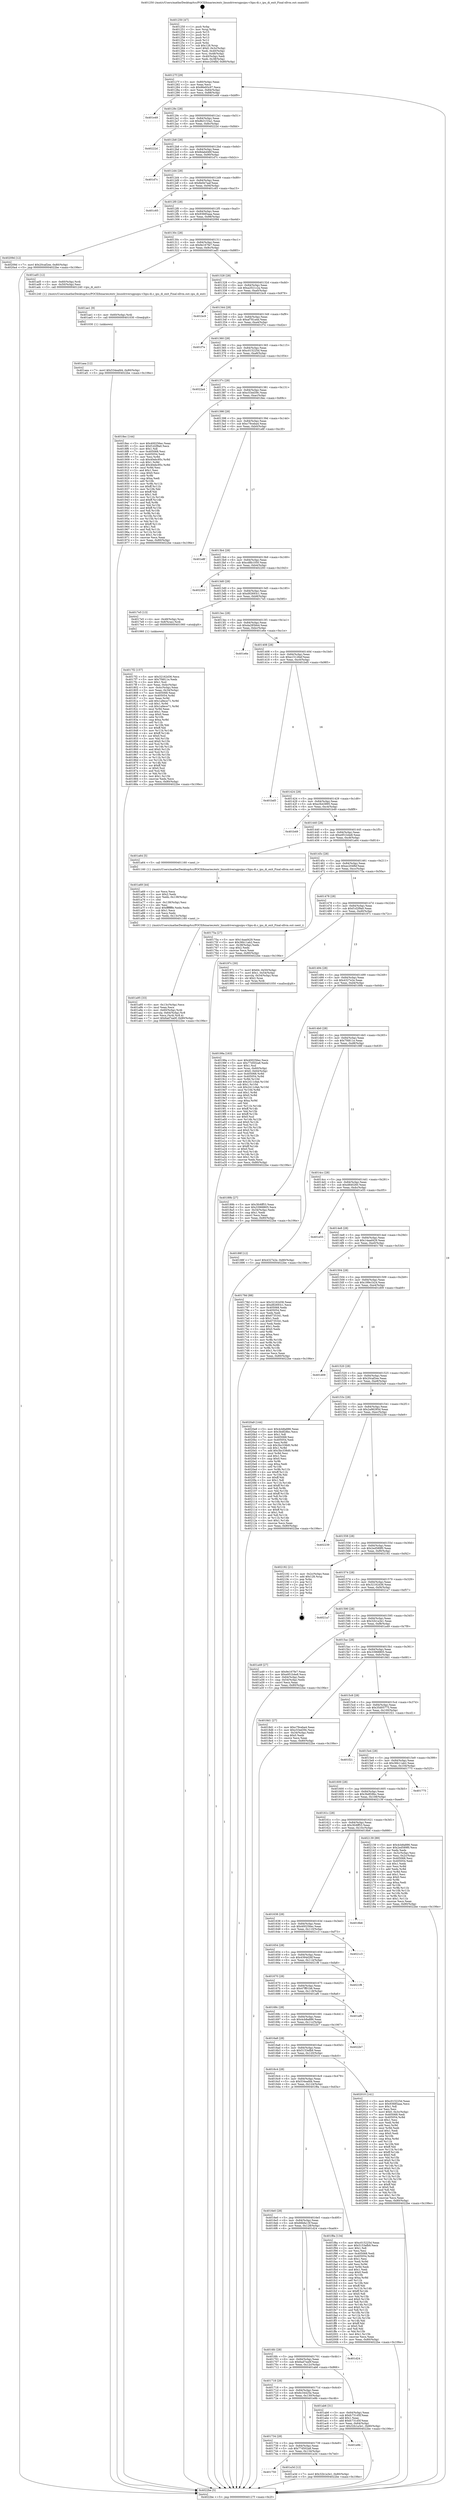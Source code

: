 digraph "0x401250" {
  label = "0x401250 (/mnt/c/Users/mathe/Desktop/tcc/POCII/binaries/extr_linuxdriversgpuipu-v3ipu-di.c_ipu_di_exit_Final-ollvm.out::main(0))"
  labelloc = "t"
  node[shape=record]

  Entry [label="",width=0.3,height=0.3,shape=circle,fillcolor=black,style=filled]
  "0x40127f" [label="{
     0x40127f [29]\l
     | [instrs]\l
     &nbsp;&nbsp;0x40127f \<+3\>: mov -0x80(%rbp),%eax\l
     &nbsp;&nbsp;0x401282 \<+2\>: mov %eax,%ecx\l
     &nbsp;&nbsp;0x401284 \<+6\>: sub $0x86e93c97,%ecx\l
     &nbsp;&nbsp;0x40128a \<+6\>: mov %eax,-0x84(%rbp)\l
     &nbsp;&nbsp;0x401290 \<+6\>: mov %ecx,-0x88(%rbp)\l
     &nbsp;&nbsp;0x401296 \<+6\>: je 0000000000401e49 \<main+0xbf9\>\l
  }"]
  "0x401e49" [label="{
     0x401e49\l
  }", style=dashed]
  "0x40129c" [label="{
     0x40129c [28]\l
     | [instrs]\l
     &nbsp;&nbsp;0x40129c \<+5\>: jmp 00000000004012a1 \<main+0x51\>\l
     &nbsp;&nbsp;0x4012a1 \<+6\>: mov -0x84(%rbp),%eax\l
     &nbsp;&nbsp;0x4012a7 \<+5\>: sub $0x8b3153a1,%eax\l
     &nbsp;&nbsp;0x4012ac \<+6\>: mov %eax,-0x8c(%rbp)\l
     &nbsp;&nbsp;0x4012b2 \<+6\>: je 000000000040222d \<main+0xfdd\>\l
  }"]
  Exit [label="",width=0.3,height=0.3,shape=circle,fillcolor=black,style=filled,peripheries=2]
  "0x40222d" [label="{
     0x40222d\l
  }", style=dashed]
  "0x4012b8" [label="{
     0x4012b8 [28]\l
     | [instrs]\l
     &nbsp;&nbsp;0x4012b8 \<+5\>: jmp 00000000004012bd \<main+0x6d\>\l
     &nbsp;&nbsp;0x4012bd \<+6\>: mov -0x84(%rbp),%eax\l
     &nbsp;&nbsp;0x4012c3 \<+5\>: sub $0x8dabd46f,%eax\l
     &nbsp;&nbsp;0x4012c8 \<+6\>: mov %eax,-0x90(%rbp)\l
     &nbsp;&nbsp;0x4012ce \<+6\>: je 0000000000401d7c \<main+0xb2c\>\l
  }"]
  "0x401aea" [label="{
     0x401aea [12]\l
     | [instrs]\l
     &nbsp;&nbsp;0x401aea \<+7\>: movl $0x534eafd4,-0x80(%rbp)\l
     &nbsp;&nbsp;0x401af1 \<+5\>: jmp 00000000004022be \<main+0x106e\>\l
  }"]
  "0x401d7c" [label="{
     0x401d7c\l
  }", style=dashed]
  "0x4012d4" [label="{
     0x4012d4 [28]\l
     | [instrs]\l
     &nbsp;&nbsp;0x4012d4 \<+5\>: jmp 00000000004012d9 \<main+0x89\>\l
     &nbsp;&nbsp;0x4012d9 \<+6\>: mov -0x84(%rbp),%eax\l
     &nbsp;&nbsp;0x4012df \<+5\>: sub $0x8e0e7aaf,%eax\l
     &nbsp;&nbsp;0x4012e4 \<+6\>: mov %eax,-0x94(%rbp)\l
     &nbsp;&nbsp;0x4012ea \<+6\>: je 0000000000401c65 \<main+0xa15\>\l
  }"]
  "0x401ae1" [label="{
     0x401ae1 [9]\l
     | [instrs]\l
     &nbsp;&nbsp;0x401ae1 \<+4\>: mov -0x60(%rbp),%rdi\l
     &nbsp;&nbsp;0x401ae5 \<+5\>: call 0000000000401030 \<free@plt\>\l
     | [calls]\l
     &nbsp;&nbsp;0x401030 \{1\} (unknown)\l
  }"]
  "0x401c65" [label="{
     0x401c65\l
  }", style=dashed]
  "0x4012f0" [label="{
     0x4012f0 [28]\l
     | [instrs]\l
     &nbsp;&nbsp;0x4012f0 \<+5\>: jmp 00000000004012f5 \<main+0xa5\>\l
     &nbsp;&nbsp;0x4012f5 \<+6\>: mov -0x84(%rbp),%eax\l
     &nbsp;&nbsp;0x4012fb \<+5\>: sub $0x93685aaa,%eax\l
     &nbsp;&nbsp;0x401300 \<+6\>: mov %eax,-0x98(%rbp)\l
     &nbsp;&nbsp;0x401306 \<+6\>: je 000000000040209d \<main+0xe4d\>\l
  }"]
  "0x401a95" [label="{
     0x401a95 [33]\l
     | [instrs]\l
     &nbsp;&nbsp;0x401a95 \<+6\>: mov -0x13c(%rbp),%ecx\l
     &nbsp;&nbsp;0x401a9b \<+3\>: imul %eax,%ecx\l
     &nbsp;&nbsp;0x401a9e \<+4\>: mov -0x60(%rbp),%rdi\l
     &nbsp;&nbsp;0x401aa2 \<+4\>: movslq -0x64(%rbp),%r8\l
     &nbsp;&nbsp;0x401aa6 \<+4\>: mov %ecx,(%rdi,%r8,4)\l
     &nbsp;&nbsp;0x401aaa \<+7\>: movl $0x6ad7ea0f,-0x80(%rbp)\l
     &nbsp;&nbsp;0x401ab1 \<+5\>: jmp 00000000004022be \<main+0x106e\>\l
  }"]
  "0x40209d" [label="{
     0x40209d [12]\l
     | [instrs]\l
     &nbsp;&nbsp;0x40209d \<+7\>: movl $0x20caf2ee,-0x80(%rbp)\l
     &nbsp;&nbsp;0x4020a4 \<+5\>: jmp 00000000004022be \<main+0x106e\>\l
  }"]
  "0x40130c" [label="{
     0x40130c [28]\l
     | [instrs]\l
     &nbsp;&nbsp;0x40130c \<+5\>: jmp 0000000000401311 \<main+0xc1\>\l
     &nbsp;&nbsp;0x401311 \<+6\>: mov -0x84(%rbp),%eax\l
     &nbsp;&nbsp;0x401317 \<+5\>: sub $0x9e167fe7,%eax\l
     &nbsp;&nbsp;0x40131c \<+6\>: mov %eax,-0x9c(%rbp)\l
     &nbsp;&nbsp;0x401322 \<+6\>: je 0000000000401ad5 \<main+0x885\>\l
  }"]
  "0x401a69" [label="{
     0x401a69 [44]\l
     | [instrs]\l
     &nbsp;&nbsp;0x401a69 \<+2\>: xor %ecx,%ecx\l
     &nbsp;&nbsp;0x401a6b \<+5\>: mov $0x2,%edx\l
     &nbsp;&nbsp;0x401a70 \<+6\>: mov %edx,-0x138(%rbp)\l
     &nbsp;&nbsp;0x401a76 \<+1\>: cltd\l
     &nbsp;&nbsp;0x401a77 \<+6\>: mov -0x138(%rbp),%esi\l
     &nbsp;&nbsp;0x401a7d \<+2\>: idiv %esi\l
     &nbsp;&nbsp;0x401a7f \<+6\>: imul $0xfffffffe,%edx,%edx\l
     &nbsp;&nbsp;0x401a85 \<+3\>: sub $0x1,%ecx\l
     &nbsp;&nbsp;0x401a88 \<+2\>: sub %ecx,%edx\l
     &nbsp;&nbsp;0x401a8a \<+6\>: mov %edx,-0x13c(%rbp)\l
     &nbsp;&nbsp;0x401a90 \<+5\>: call 0000000000401160 \<next_i\>\l
     | [calls]\l
     &nbsp;&nbsp;0x401160 \{1\} (/mnt/c/Users/mathe/Desktop/tcc/POCII/binaries/extr_linuxdriversgpuipu-v3ipu-di.c_ipu_di_exit_Final-ollvm.out::next_i)\l
  }"]
  "0x401ad5" [label="{
     0x401ad5 [12]\l
     | [instrs]\l
     &nbsp;&nbsp;0x401ad5 \<+4\>: mov -0x60(%rbp),%rdi\l
     &nbsp;&nbsp;0x401ad9 \<+3\>: mov -0x50(%rbp),%esi\l
     &nbsp;&nbsp;0x401adc \<+5\>: call 0000000000401240 \<ipu_di_exit\>\l
     | [calls]\l
     &nbsp;&nbsp;0x401240 \{1\} (/mnt/c/Users/mathe/Desktop/tcc/POCII/binaries/extr_linuxdriversgpuipu-v3ipu-di.c_ipu_di_exit_Final-ollvm.out::ipu_di_exit)\l
  }"]
  "0x401328" [label="{
     0x401328 [28]\l
     | [instrs]\l
     &nbsp;&nbsp;0x401328 \<+5\>: jmp 000000000040132d \<main+0xdd\>\l
     &nbsp;&nbsp;0x40132d \<+6\>: mov -0x84(%rbp),%eax\l
     &nbsp;&nbsp;0x401333 \<+5\>: sub $0xa2021c2a,%eax\l
     &nbsp;&nbsp;0x401338 \<+6\>: mov %eax,-0xa0(%rbp)\l
     &nbsp;&nbsp;0x40133e \<+6\>: je 0000000000401bc9 \<main+0x979\>\l
  }"]
  "0x401750" [label="{
     0x401750\l
  }", style=dashed]
  "0x401bc9" [label="{
     0x401bc9\l
  }", style=dashed]
  "0x401344" [label="{
     0x401344 [28]\l
     | [instrs]\l
     &nbsp;&nbsp;0x401344 \<+5\>: jmp 0000000000401349 \<main+0xf9\>\l
     &nbsp;&nbsp;0x401349 \<+6\>: mov -0x84(%rbp),%eax\l
     &nbsp;&nbsp;0x40134f \<+5\>: sub $0xaf781a4d,%eax\l
     &nbsp;&nbsp;0x401354 \<+6\>: mov %eax,-0xa4(%rbp)\l
     &nbsp;&nbsp;0x40135a \<+6\>: je 0000000000401f7e \<main+0xd2e\>\l
  }"]
  "0x401a3d" [label="{
     0x401a3d [12]\l
     | [instrs]\l
     &nbsp;&nbsp;0x401a3d \<+7\>: movl $0x32b1a3e1,-0x80(%rbp)\l
     &nbsp;&nbsp;0x401a44 \<+5\>: jmp 00000000004022be \<main+0x106e\>\l
  }"]
  "0x401f7e" [label="{
     0x401f7e\l
  }", style=dashed]
  "0x401360" [label="{
     0x401360 [28]\l
     | [instrs]\l
     &nbsp;&nbsp;0x401360 \<+5\>: jmp 0000000000401365 \<main+0x115\>\l
     &nbsp;&nbsp;0x401365 \<+6\>: mov -0x84(%rbp),%eax\l
     &nbsp;&nbsp;0x40136b \<+5\>: sub $0xc015225d,%eax\l
     &nbsp;&nbsp;0x401370 \<+6\>: mov %eax,-0xa8(%rbp)\l
     &nbsp;&nbsp;0x401376 \<+6\>: je 00000000004022a4 \<main+0x1054\>\l
  }"]
  "0x401734" [label="{
     0x401734 [28]\l
     | [instrs]\l
     &nbsp;&nbsp;0x401734 \<+5\>: jmp 0000000000401739 \<main+0x4e9\>\l
     &nbsp;&nbsp;0x401739 \<+6\>: mov -0x84(%rbp),%eax\l
     &nbsp;&nbsp;0x40173f \<+5\>: sub $0x77d502a8,%eax\l
     &nbsp;&nbsp;0x401744 \<+6\>: mov %eax,-0x134(%rbp)\l
     &nbsp;&nbsp;0x40174a \<+6\>: je 0000000000401a3d \<main+0x7ed\>\l
  }"]
  "0x4022a4" [label="{
     0x4022a4\l
  }", style=dashed]
  "0x40137c" [label="{
     0x40137c [28]\l
     | [instrs]\l
     &nbsp;&nbsp;0x40137c \<+5\>: jmp 0000000000401381 \<main+0x131\>\l
     &nbsp;&nbsp;0x401381 \<+6\>: mov -0x84(%rbp),%eax\l
     &nbsp;&nbsp;0x401387 \<+5\>: sub $0xc53ed39c,%eax\l
     &nbsp;&nbsp;0x40138c \<+6\>: mov %eax,-0xac(%rbp)\l
     &nbsp;&nbsp;0x401392 \<+6\>: je 00000000004018ec \<main+0x69c\>\l
  }"]
  "0x401e9b" [label="{
     0x401e9b\l
  }", style=dashed]
  "0x4018ec" [label="{
     0x4018ec [144]\l
     | [instrs]\l
     &nbsp;&nbsp;0x4018ec \<+5\>: mov $0x400256ec,%eax\l
     &nbsp;&nbsp;0x4018f1 \<+5\>: mov $0xf1d2f9a0,%ecx\l
     &nbsp;&nbsp;0x4018f6 \<+2\>: mov $0x1,%dl\l
     &nbsp;&nbsp;0x4018f8 \<+7\>: mov 0x405068,%esi\l
     &nbsp;&nbsp;0x4018ff \<+7\>: mov 0x405054,%edi\l
     &nbsp;&nbsp;0x401906 \<+3\>: mov %esi,%r8d\l
     &nbsp;&nbsp;0x401909 \<+7\>: sub $0x40ebc95c,%r8d\l
     &nbsp;&nbsp;0x401910 \<+4\>: sub $0x1,%r8d\l
     &nbsp;&nbsp;0x401914 \<+7\>: add $0x40ebc95c,%r8d\l
     &nbsp;&nbsp;0x40191b \<+4\>: imul %r8d,%esi\l
     &nbsp;&nbsp;0x40191f \<+3\>: and $0x1,%esi\l
     &nbsp;&nbsp;0x401922 \<+3\>: cmp $0x0,%esi\l
     &nbsp;&nbsp;0x401925 \<+4\>: sete %r9b\l
     &nbsp;&nbsp;0x401929 \<+3\>: cmp $0xa,%edi\l
     &nbsp;&nbsp;0x40192c \<+4\>: setl %r10b\l
     &nbsp;&nbsp;0x401930 \<+3\>: mov %r9b,%r11b\l
     &nbsp;&nbsp;0x401933 \<+4\>: xor $0xff,%r11b\l
     &nbsp;&nbsp;0x401937 \<+3\>: mov %r10b,%bl\l
     &nbsp;&nbsp;0x40193a \<+3\>: xor $0xff,%bl\l
     &nbsp;&nbsp;0x40193d \<+3\>: xor $0x1,%dl\l
     &nbsp;&nbsp;0x401940 \<+3\>: mov %r11b,%r14b\l
     &nbsp;&nbsp;0x401943 \<+4\>: and $0xff,%r14b\l
     &nbsp;&nbsp;0x401947 \<+3\>: and %dl,%r9b\l
     &nbsp;&nbsp;0x40194a \<+3\>: mov %bl,%r15b\l
     &nbsp;&nbsp;0x40194d \<+4\>: and $0xff,%r15b\l
     &nbsp;&nbsp;0x401951 \<+3\>: and %dl,%r10b\l
     &nbsp;&nbsp;0x401954 \<+3\>: or %r9b,%r14b\l
     &nbsp;&nbsp;0x401957 \<+3\>: or %r10b,%r15b\l
     &nbsp;&nbsp;0x40195a \<+3\>: xor %r15b,%r14b\l
     &nbsp;&nbsp;0x40195d \<+3\>: or %bl,%r11b\l
     &nbsp;&nbsp;0x401960 \<+4\>: xor $0xff,%r11b\l
     &nbsp;&nbsp;0x401964 \<+3\>: or $0x1,%dl\l
     &nbsp;&nbsp;0x401967 \<+3\>: and %dl,%r11b\l
     &nbsp;&nbsp;0x40196a \<+3\>: or %r11b,%r14b\l
     &nbsp;&nbsp;0x40196d \<+4\>: test $0x1,%r14b\l
     &nbsp;&nbsp;0x401971 \<+3\>: cmovne %ecx,%eax\l
     &nbsp;&nbsp;0x401974 \<+3\>: mov %eax,-0x80(%rbp)\l
     &nbsp;&nbsp;0x401977 \<+5\>: jmp 00000000004022be \<main+0x106e\>\l
  }"]
  "0x401398" [label="{
     0x401398 [28]\l
     | [instrs]\l
     &nbsp;&nbsp;0x401398 \<+5\>: jmp 000000000040139d \<main+0x14d\>\l
     &nbsp;&nbsp;0x40139d \<+6\>: mov -0x84(%rbp),%eax\l
     &nbsp;&nbsp;0x4013a3 \<+5\>: sub $0xc79ceba4,%eax\l
     &nbsp;&nbsp;0x4013a8 \<+6\>: mov %eax,-0xb0(%rbp)\l
     &nbsp;&nbsp;0x4013ae \<+6\>: je 0000000000401e8f \<main+0xc3f\>\l
  }"]
  "0x401718" [label="{
     0x401718 [28]\l
     | [instrs]\l
     &nbsp;&nbsp;0x401718 \<+5\>: jmp 000000000040171d \<main+0x4cd\>\l
     &nbsp;&nbsp;0x40171d \<+6\>: mov -0x84(%rbp),%eax\l
     &nbsp;&nbsp;0x401723 \<+5\>: sub $0x6c34425e,%eax\l
     &nbsp;&nbsp;0x401728 \<+6\>: mov %eax,-0x130(%rbp)\l
     &nbsp;&nbsp;0x40172e \<+6\>: je 0000000000401e9b \<main+0xc4b\>\l
  }"]
  "0x401e8f" [label="{
     0x401e8f\l
  }", style=dashed]
  "0x4013b4" [label="{
     0x4013b4 [28]\l
     | [instrs]\l
     &nbsp;&nbsp;0x4013b4 \<+5\>: jmp 00000000004013b9 \<main+0x169\>\l
     &nbsp;&nbsp;0x4013b9 \<+6\>: mov -0x84(%rbp),%eax\l
     &nbsp;&nbsp;0x4013bf \<+5\>: sub $0xcd8b1050,%eax\l
     &nbsp;&nbsp;0x4013c4 \<+6\>: mov %eax,-0xb4(%rbp)\l
     &nbsp;&nbsp;0x4013ca \<+6\>: je 0000000000402293 \<main+0x1043\>\l
  }"]
  "0x401ab6" [label="{
     0x401ab6 [31]\l
     | [instrs]\l
     &nbsp;&nbsp;0x401ab6 \<+3\>: mov -0x64(%rbp),%eax\l
     &nbsp;&nbsp;0x401ab9 \<+5\>: sub $0xfc731d5f,%eax\l
     &nbsp;&nbsp;0x401abe \<+3\>: add $0x1,%eax\l
     &nbsp;&nbsp;0x401ac1 \<+5\>: add $0xfc731d5f,%eax\l
     &nbsp;&nbsp;0x401ac6 \<+3\>: mov %eax,-0x64(%rbp)\l
     &nbsp;&nbsp;0x401ac9 \<+7\>: movl $0x32b1a3e1,-0x80(%rbp)\l
     &nbsp;&nbsp;0x401ad0 \<+5\>: jmp 00000000004022be \<main+0x106e\>\l
  }"]
  "0x402293" [label="{
     0x402293\l
  }", style=dashed]
  "0x4013d0" [label="{
     0x4013d0 [28]\l
     | [instrs]\l
     &nbsp;&nbsp;0x4013d0 \<+5\>: jmp 00000000004013d5 \<main+0x185\>\l
     &nbsp;&nbsp;0x4013d5 \<+6\>: mov -0x84(%rbp),%eax\l
     &nbsp;&nbsp;0x4013db \<+5\>: sub $0xd92693c1,%eax\l
     &nbsp;&nbsp;0x4013e0 \<+6\>: mov %eax,-0xb8(%rbp)\l
     &nbsp;&nbsp;0x4013e6 \<+6\>: je 00000000004017e5 \<main+0x595\>\l
  }"]
  "0x4016fc" [label="{
     0x4016fc [28]\l
     | [instrs]\l
     &nbsp;&nbsp;0x4016fc \<+5\>: jmp 0000000000401701 \<main+0x4b1\>\l
     &nbsp;&nbsp;0x401701 \<+6\>: mov -0x84(%rbp),%eax\l
     &nbsp;&nbsp;0x401707 \<+5\>: sub $0x6ad7ea0f,%eax\l
     &nbsp;&nbsp;0x40170c \<+6\>: mov %eax,-0x12c(%rbp)\l
     &nbsp;&nbsp;0x401712 \<+6\>: je 0000000000401ab6 \<main+0x866\>\l
  }"]
  "0x4017e5" [label="{
     0x4017e5 [13]\l
     | [instrs]\l
     &nbsp;&nbsp;0x4017e5 \<+4\>: mov -0x48(%rbp),%rax\l
     &nbsp;&nbsp;0x4017e9 \<+4\>: mov 0x8(%rax),%rdi\l
     &nbsp;&nbsp;0x4017ed \<+5\>: call 0000000000401060 \<atoi@plt\>\l
     | [calls]\l
     &nbsp;&nbsp;0x401060 \{1\} (unknown)\l
  }"]
  "0x4013ec" [label="{
     0x4013ec [28]\l
     | [instrs]\l
     &nbsp;&nbsp;0x4013ec \<+5\>: jmp 00000000004013f1 \<main+0x1a1\>\l
     &nbsp;&nbsp;0x4013f1 \<+6\>: mov -0x84(%rbp),%eax\l
     &nbsp;&nbsp;0x4013f7 \<+5\>: sub $0xda285bb4,%eax\l
     &nbsp;&nbsp;0x4013fc \<+6\>: mov %eax,-0xbc(%rbp)\l
     &nbsp;&nbsp;0x401402 \<+6\>: je 0000000000401e6e \<main+0xc1e\>\l
  }"]
  "0x401d24" [label="{
     0x401d24\l
  }", style=dashed]
  "0x401e6e" [label="{
     0x401e6e\l
  }", style=dashed]
  "0x401408" [label="{
     0x401408 [28]\l
     | [instrs]\l
     &nbsp;&nbsp;0x401408 \<+5\>: jmp 000000000040140d \<main+0x1bd\>\l
     &nbsp;&nbsp;0x40140d \<+6\>: mov -0x84(%rbp),%eax\l
     &nbsp;&nbsp;0x401413 \<+5\>: sub $0xe15126ef,%eax\l
     &nbsp;&nbsp;0x401418 \<+6\>: mov %eax,-0xc0(%rbp)\l
     &nbsp;&nbsp;0x40141e \<+6\>: je 0000000000401bd5 \<main+0x985\>\l
  }"]
  "0x4016e0" [label="{
     0x4016e0 [28]\l
     | [instrs]\l
     &nbsp;&nbsp;0x4016e0 \<+5\>: jmp 00000000004016e5 \<main+0x495\>\l
     &nbsp;&nbsp;0x4016e5 \<+6\>: mov -0x84(%rbp),%eax\l
     &nbsp;&nbsp;0x4016eb \<+5\>: sub $0x66bfa13f,%eax\l
     &nbsp;&nbsp;0x4016f0 \<+6\>: mov %eax,-0x128(%rbp)\l
     &nbsp;&nbsp;0x4016f6 \<+6\>: je 0000000000401d24 \<main+0xad4\>\l
  }"]
  "0x401bd5" [label="{
     0x401bd5\l
  }", style=dashed]
  "0x401424" [label="{
     0x401424 [28]\l
     | [instrs]\l
     &nbsp;&nbsp;0x401424 \<+5\>: jmp 0000000000401429 \<main+0x1d9\>\l
     &nbsp;&nbsp;0x401429 \<+6\>: mov -0x84(%rbp),%eax\l
     &nbsp;&nbsp;0x40142f \<+5\>: sub $0xe3b43895,%eax\l
     &nbsp;&nbsp;0x401434 \<+6\>: mov %eax,-0xc4(%rbp)\l
     &nbsp;&nbsp;0x40143a \<+6\>: je 0000000000401b49 \<main+0x8f9\>\l
  }"]
  "0x401f8a" [label="{
     0x401f8a [134]\l
     | [instrs]\l
     &nbsp;&nbsp;0x401f8a \<+5\>: mov $0xc015225d,%eax\l
     &nbsp;&nbsp;0x401f8f \<+5\>: mov $0x5153efb9,%ecx\l
     &nbsp;&nbsp;0x401f94 \<+2\>: mov $0x1,%dl\l
     &nbsp;&nbsp;0x401f96 \<+2\>: xor %esi,%esi\l
     &nbsp;&nbsp;0x401f98 \<+7\>: mov 0x405068,%edi\l
     &nbsp;&nbsp;0x401f9f \<+8\>: mov 0x405054,%r8d\l
     &nbsp;&nbsp;0x401fa7 \<+3\>: sub $0x1,%esi\l
     &nbsp;&nbsp;0x401faa \<+3\>: mov %edi,%r9d\l
     &nbsp;&nbsp;0x401fad \<+3\>: add %esi,%r9d\l
     &nbsp;&nbsp;0x401fb0 \<+4\>: imul %r9d,%edi\l
     &nbsp;&nbsp;0x401fb4 \<+3\>: and $0x1,%edi\l
     &nbsp;&nbsp;0x401fb7 \<+3\>: cmp $0x0,%edi\l
     &nbsp;&nbsp;0x401fba \<+4\>: sete %r10b\l
     &nbsp;&nbsp;0x401fbe \<+4\>: cmp $0xa,%r8d\l
     &nbsp;&nbsp;0x401fc2 \<+4\>: setl %r11b\l
     &nbsp;&nbsp;0x401fc6 \<+3\>: mov %r10b,%bl\l
     &nbsp;&nbsp;0x401fc9 \<+3\>: xor $0xff,%bl\l
     &nbsp;&nbsp;0x401fcc \<+3\>: mov %r11b,%r14b\l
     &nbsp;&nbsp;0x401fcf \<+4\>: xor $0xff,%r14b\l
     &nbsp;&nbsp;0x401fd3 \<+3\>: xor $0x0,%dl\l
     &nbsp;&nbsp;0x401fd6 \<+3\>: mov %bl,%r15b\l
     &nbsp;&nbsp;0x401fd9 \<+4\>: and $0x0,%r15b\l
     &nbsp;&nbsp;0x401fdd \<+3\>: and %dl,%r10b\l
     &nbsp;&nbsp;0x401fe0 \<+3\>: mov %r14b,%r12b\l
     &nbsp;&nbsp;0x401fe3 \<+4\>: and $0x0,%r12b\l
     &nbsp;&nbsp;0x401fe7 \<+3\>: and %dl,%r11b\l
     &nbsp;&nbsp;0x401fea \<+3\>: or %r10b,%r15b\l
     &nbsp;&nbsp;0x401fed \<+3\>: or %r11b,%r12b\l
     &nbsp;&nbsp;0x401ff0 \<+3\>: xor %r12b,%r15b\l
     &nbsp;&nbsp;0x401ff3 \<+3\>: or %r14b,%bl\l
     &nbsp;&nbsp;0x401ff6 \<+3\>: xor $0xff,%bl\l
     &nbsp;&nbsp;0x401ff9 \<+3\>: or $0x0,%dl\l
     &nbsp;&nbsp;0x401ffc \<+2\>: and %dl,%bl\l
     &nbsp;&nbsp;0x401ffe \<+3\>: or %bl,%r15b\l
     &nbsp;&nbsp;0x402001 \<+4\>: test $0x1,%r15b\l
     &nbsp;&nbsp;0x402005 \<+3\>: cmovne %ecx,%eax\l
     &nbsp;&nbsp;0x402008 \<+3\>: mov %eax,-0x80(%rbp)\l
     &nbsp;&nbsp;0x40200b \<+5\>: jmp 00000000004022be \<main+0x106e\>\l
  }"]
  "0x401b49" [label="{
     0x401b49\l
  }", style=dashed]
  "0x401440" [label="{
     0x401440 [28]\l
     | [instrs]\l
     &nbsp;&nbsp;0x401440 \<+5\>: jmp 0000000000401445 \<main+0x1f5\>\l
     &nbsp;&nbsp;0x401445 \<+6\>: mov -0x84(%rbp),%eax\l
     &nbsp;&nbsp;0x40144b \<+5\>: sub $0xe951b4e8,%eax\l
     &nbsp;&nbsp;0x401450 \<+6\>: mov %eax,-0xc8(%rbp)\l
     &nbsp;&nbsp;0x401456 \<+6\>: je 0000000000401a64 \<main+0x814\>\l
  }"]
  "0x4016c4" [label="{
     0x4016c4 [28]\l
     | [instrs]\l
     &nbsp;&nbsp;0x4016c4 \<+5\>: jmp 00000000004016c9 \<main+0x479\>\l
     &nbsp;&nbsp;0x4016c9 \<+6\>: mov -0x84(%rbp),%eax\l
     &nbsp;&nbsp;0x4016cf \<+5\>: sub $0x534eafd4,%eax\l
     &nbsp;&nbsp;0x4016d4 \<+6\>: mov %eax,-0x124(%rbp)\l
     &nbsp;&nbsp;0x4016da \<+6\>: je 0000000000401f8a \<main+0xd3a\>\l
  }"]
  "0x401a64" [label="{
     0x401a64 [5]\l
     | [instrs]\l
     &nbsp;&nbsp;0x401a64 \<+5\>: call 0000000000401160 \<next_i\>\l
     | [calls]\l
     &nbsp;&nbsp;0x401160 \{1\} (/mnt/c/Users/mathe/Desktop/tcc/POCII/binaries/extr_linuxdriversgpuipu-v3ipu-di.c_ipu_di_exit_Final-ollvm.out::next_i)\l
  }"]
  "0x40145c" [label="{
     0x40145c [28]\l
     | [instrs]\l
     &nbsp;&nbsp;0x40145c \<+5\>: jmp 0000000000401461 \<main+0x211\>\l
     &nbsp;&nbsp;0x401461 \<+6\>: mov -0x84(%rbp),%eax\l
     &nbsp;&nbsp;0x401467 \<+5\>: sub $0xec204fbf,%eax\l
     &nbsp;&nbsp;0x40146c \<+6\>: mov %eax,-0xcc(%rbp)\l
     &nbsp;&nbsp;0x401472 \<+6\>: je 000000000040175a \<main+0x50a\>\l
  }"]
  "0x402010" [label="{
     0x402010 [141]\l
     | [instrs]\l
     &nbsp;&nbsp;0x402010 \<+5\>: mov $0xc015225d,%eax\l
     &nbsp;&nbsp;0x402015 \<+5\>: mov $0x93685aaa,%ecx\l
     &nbsp;&nbsp;0x40201a \<+2\>: mov $0x1,%dl\l
     &nbsp;&nbsp;0x40201c \<+2\>: xor %esi,%esi\l
     &nbsp;&nbsp;0x40201e \<+7\>: movl $0x0,-0x3c(%rbp)\l
     &nbsp;&nbsp;0x402025 \<+7\>: mov 0x405068,%edi\l
     &nbsp;&nbsp;0x40202c \<+8\>: mov 0x405054,%r8d\l
     &nbsp;&nbsp;0x402034 \<+3\>: sub $0x1,%esi\l
     &nbsp;&nbsp;0x402037 \<+3\>: mov %edi,%r9d\l
     &nbsp;&nbsp;0x40203a \<+3\>: add %esi,%r9d\l
     &nbsp;&nbsp;0x40203d \<+4\>: imul %r9d,%edi\l
     &nbsp;&nbsp;0x402041 \<+3\>: and $0x1,%edi\l
     &nbsp;&nbsp;0x402044 \<+3\>: cmp $0x0,%edi\l
     &nbsp;&nbsp;0x402047 \<+4\>: sete %r10b\l
     &nbsp;&nbsp;0x40204b \<+4\>: cmp $0xa,%r8d\l
     &nbsp;&nbsp;0x40204f \<+4\>: setl %r11b\l
     &nbsp;&nbsp;0x402053 \<+3\>: mov %r10b,%bl\l
     &nbsp;&nbsp;0x402056 \<+3\>: xor $0xff,%bl\l
     &nbsp;&nbsp;0x402059 \<+3\>: mov %r11b,%r14b\l
     &nbsp;&nbsp;0x40205c \<+4\>: xor $0xff,%r14b\l
     &nbsp;&nbsp;0x402060 \<+3\>: xor $0x0,%dl\l
     &nbsp;&nbsp;0x402063 \<+3\>: mov %bl,%r15b\l
     &nbsp;&nbsp;0x402066 \<+4\>: and $0x0,%r15b\l
     &nbsp;&nbsp;0x40206a \<+3\>: and %dl,%r10b\l
     &nbsp;&nbsp;0x40206d \<+3\>: mov %r14b,%r12b\l
     &nbsp;&nbsp;0x402070 \<+4\>: and $0x0,%r12b\l
     &nbsp;&nbsp;0x402074 \<+3\>: and %dl,%r11b\l
     &nbsp;&nbsp;0x402077 \<+3\>: or %r10b,%r15b\l
     &nbsp;&nbsp;0x40207a \<+3\>: or %r11b,%r12b\l
     &nbsp;&nbsp;0x40207d \<+3\>: xor %r12b,%r15b\l
     &nbsp;&nbsp;0x402080 \<+3\>: or %r14b,%bl\l
     &nbsp;&nbsp;0x402083 \<+3\>: xor $0xff,%bl\l
     &nbsp;&nbsp;0x402086 \<+3\>: or $0x0,%dl\l
     &nbsp;&nbsp;0x402089 \<+2\>: and %dl,%bl\l
     &nbsp;&nbsp;0x40208b \<+3\>: or %bl,%r15b\l
     &nbsp;&nbsp;0x40208e \<+4\>: test $0x1,%r15b\l
     &nbsp;&nbsp;0x402092 \<+3\>: cmovne %ecx,%eax\l
     &nbsp;&nbsp;0x402095 \<+3\>: mov %eax,-0x80(%rbp)\l
     &nbsp;&nbsp;0x402098 \<+5\>: jmp 00000000004022be \<main+0x106e\>\l
  }"]
  "0x40175a" [label="{
     0x40175a [27]\l
     | [instrs]\l
     &nbsp;&nbsp;0x40175a \<+5\>: mov $0x14aad429,%eax\l
     &nbsp;&nbsp;0x40175f \<+5\>: mov $0x36b11ab2,%ecx\l
     &nbsp;&nbsp;0x401764 \<+3\>: mov -0x38(%rbp),%edx\l
     &nbsp;&nbsp;0x401767 \<+3\>: cmp $0x2,%edx\l
     &nbsp;&nbsp;0x40176a \<+3\>: cmovne %ecx,%eax\l
     &nbsp;&nbsp;0x40176d \<+3\>: mov %eax,-0x80(%rbp)\l
     &nbsp;&nbsp;0x401770 \<+5\>: jmp 00000000004022be \<main+0x106e\>\l
  }"]
  "0x401478" [label="{
     0x401478 [28]\l
     | [instrs]\l
     &nbsp;&nbsp;0x401478 \<+5\>: jmp 000000000040147d \<main+0x22d\>\l
     &nbsp;&nbsp;0x40147d \<+6\>: mov -0x84(%rbp),%eax\l
     &nbsp;&nbsp;0x401483 \<+5\>: sub $0xf1d2f9a0,%eax\l
     &nbsp;&nbsp;0x401488 \<+6\>: mov %eax,-0xd0(%rbp)\l
     &nbsp;&nbsp;0x40148e \<+6\>: je 000000000040197c \<main+0x72c\>\l
  }"]
  "0x4022be" [label="{
     0x4022be [5]\l
     | [instrs]\l
     &nbsp;&nbsp;0x4022be \<+5\>: jmp 000000000040127f \<main+0x2f\>\l
  }"]
  "0x401250" [label="{
     0x401250 [47]\l
     | [instrs]\l
     &nbsp;&nbsp;0x401250 \<+1\>: push %rbp\l
     &nbsp;&nbsp;0x401251 \<+3\>: mov %rsp,%rbp\l
     &nbsp;&nbsp;0x401254 \<+2\>: push %r15\l
     &nbsp;&nbsp;0x401256 \<+2\>: push %r14\l
     &nbsp;&nbsp;0x401258 \<+2\>: push %r13\l
     &nbsp;&nbsp;0x40125a \<+2\>: push %r12\l
     &nbsp;&nbsp;0x40125c \<+1\>: push %rbx\l
     &nbsp;&nbsp;0x40125d \<+7\>: sub $0x128,%rsp\l
     &nbsp;&nbsp;0x401264 \<+7\>: movl $0x0,-0x3c(%rbp)\l
     &nbsp;&nbsp;0x40126b \<+3\>: mov %edi,-0x40(%rbp)\l
     &nbsp;&nbsp;0x40126e \<+4\>: mov %rsi,-0x48(%rbp)\l
     &nbsp;&nbsp;0x401272 \<+3\>: mov -0x40(%rbp),%edi\l
     &nbsp;&nbsp;0x401275 \<+3\>: mov %edi,-0x38(%rbp)\l
     &nbsp;&nbsp;0x401278 \<+7\>: movl $0xec204fbf,-0x80(%rbp)\l
  }"]
  "0x4016a8" [label="{
     0x4016a8 [28]\l
     | [instrs]\l
     &nbsp;&nbsp;0x4016a8 \<+5\>: jmp 00000000004016ad \<main+0x45d\>\l
     &nbsp;&nbsp;0x4016ad \<+6\>: mov -0x84(%rbp),%eax\l
     &nbsp;&nbsp;0x4016b3 \<+5\>: sub $0x5153efb9,%eax\l
     &nbsp;&nbsp;0x4016b8 \<+6\>: mov %eax,-0x120(%rbp)\l
     &nbsp;&nbsp;0x4016be \<+6\>: je 0000000000402010 \<main+0xdc0\>\l
  }"]
  "0x40197c" [label="{
     0x40197c [30]\l
     | [instrs]\l
     &nbsp;&nbsp;0x40197c \<+7\>: movl $0x64,-0x50(%rbp)\l
     &nbsp;&nbsp;0x401983 \<+7\>: movl $0x1,-0x54(%rbp)\l
     &nbsp;&nbsp;0x40198a \<+4\>: movslq -0x54(%rbp),%rax\l
     &nbsp;&nbsp;0x40198e \<+4\>: shl $0x2,%rax\l
     &nbsp;&nbsp;0x401992 \<+3\>: mov %rax,%rdi\l
     &nbsp;&nbsp;0x401995 \<+5\>: call 0000000000401050 \<malloc@plt\>\l
     | [calls]\l
     &nbsp;&nbsp;0x401050 \{1\} (unknown)\l
  }"]
  "0x401494" [label="{
     0x401494 [28]\l
     | [instrs]\l
     &nbsp;&nbsp;0x401494 \<+5\>: jmp 0000000000401499 \<main+0x249\>\l
     &nbsp;&nbsp;0x401499 \<+6\>: mov -0x84(%rbp),%eax\l
     &nbsp;&nbsp;0x40149f \<+5\>: sub $0x4327e2e,%eax\l
     &nbsp;&nbsp;0x4014a4 \<+6\>: mov %eax,-0xd4(%rbp)\l
     &nbsp;&nbsp;0x4014aa \<+6\>: je 000000000040189b \<main+0x64b\>\l
  }"]
  "0x4022b7" [label="{
     0x4022b7\l
  }", style=dashed]
  "0x40189b" [label="{
     0x40189b [27]\l
     | [instrs]\l
     &nbsp;&nbsp;0x40189b \<+5\>: mov $0x3fc6ff53,%eax\l
     &nbsp;&nbsp;0x4018a0 \<+5\>: mov $0x33968805,%ecx\l
     &nbsp;&nbsp;0x4018a5 \<+3\>: mov -0x34(%rbp),%edx\l
     &nbsp;&nbsp;0x4018a8 \<+3\>: cmp $0x1,%edx\l
     &nbsp;&nbsp;0x4018ab \<+3\>: cmovl %ecx,%eax\l
     &nbsp;&nbsp;0x4018ae \<+3\>: mov %eax,-0x80(%rbp)\l
     &nbsp;&nbsp;0x4018b1 \<+5\>: jmp 00000000004022be \<main+0x106e\>\l
  }"]
  "0x4014b0" [label="{
     0x4014b0 [28]\l
     | [instrs]\l
     &nbsp;&nbsp;0x4014b0 \<+5\>: jmp 00000000004014b5 \<main+0x265\>\l
     &nbsp;&nbsp;0x4014b5 \<+6\>: mov -0x84(%rbp),%eax\l
     &nbsp;&nbsp;0x4014bb \<+5\>: sub $0x7f4811e,%eax\l
     &nbsp;&nbsp;0x4014c0 \<+6\>: mov %eax,-0xd8(%rbp)\l
     &nbsp;&nbsp;0x4014c6 \<+6\>: je 000000000040188f \<main+0x63f\>\l
  }"]
  "0x40168c" [label="{
     0x40168c [28]\l
     | [instrs]\l
     &nbsp;&nbsp;0x40168c \<+5\>: jmp 0000000000401691 \<main+0x441\>\l
     &nbsp;&nbsp;0x401691 \<+6\>: mov -0x84(%rbp),%eax\l
     &nbsp;&nbsp;0x401697 \<+5\>: sub $0x4cb8a886,%eax\l
     &nbsp;&nbsp;0x40169c \<+6\>: mov %eax,-0x11c(%rbp)\l
     &nbsp;&nbsp;0x4016a2 \<+6\>: je 00000000004022b7 \<main+0x1067\>\l
  }"]
  "0x40188f" [label="{
     0x40188f [12]\l
     | [instrs]\l
     &nbsp;&nbsp;0x40188f \<+7\>: movl $0x4327e2e,-0x80(%rbp)\l
     &nbsp;&nbsp;0x401896 \<+5\>: jmp 00000000004022be \<main+0x106e\>\l
  }"]
  "0x4014cc" [label="{
     0x4014cc [28]\l
     | [instrs]\l
     &nbsp;&nbsp;0x4014cc \<+5\>: jmp 00000000004014d1 \<main+0x281\>\l
     &nbsp;&nbsp;0x4014d1 \<+6\>: mov -0x84(%rbp),%eax\l
     &nbsp;&nbsp;0x4014d7 \<+5\>: sub $0xd840260,%eax\l
     &nbsp;&nbsp;0x4014dc \<+6\>: mov %eax,-0xdc(%rbp)\l
     &nbsp;&nbsp;0x4014e2 \<+6\>: je 0000000000401e55 \<main+0xc05\>\l
  }"]
  "0x401af6" [label="{
     0x401af6\l
  }", style=dashed]
  "0x401e55" [label="{
     0x401e55\l
  }", style=dashed]
  "0x4014e8" [label="{
     0x4014e8 [28]\l
     | [instrs]\l
     &nbsp;&nbsp;0x4014e8 \<+5\>: jmp 00000000004014ed \<main+0x29d\>\l
     &nbsp;&nbsp;0x4014ed \<+6\>: mov -0x84(%rbp),%eax\l
     &nbsp;&nbsp;0x4014f3 \<+5\>: sub $0x14aad429,%eax\l
     &nbsp;&nbsp;0x4014f8 \<+6\>: mov %eax,-0xe0(%rbp)\l
     &nbsp;&nbsp;0x4014fe \<+6\>: je 000000000040178d \<main+0x53d\>\l
  }"]
  "0x401670" [label="{
     0x401670 [28]\l
     | [instrs]\l
     &nbsp;&nbsp;0x401670 \<+5\>: jmp 0000000000401675 \<main+0x425\>\l
     &nbsp;&nbsp;0x401675 \<+6\>: mov -0x84(%rbp),%eax\l
     &nbsp;&nbsp;0x40167b \<+5\>: sub $0x47ff01b6,%eax\l
     &nbsp;&nbsp;0x401680 \<+6\>: mov %eax,-0x118(%rbp)\l
     &nbsp;&nbsp;0x401686 \<+6\>: je 0000000000401af6 \<main+0x8a6\>\l
  }"]
  "0x40178d" [label="{
     0x40178d [88]\l
     | [instrs]\l
     &nbsp;&nbsp;0x40178d \<+5\>: mov $0x32162d36,%eax\l
     &nbsp;&nbsp;0x401792 \<+5\>: mov $0xd92693c1,%ecx\l
     &nbsp;&nbsp;0x401797 \<+7\>: mov 0x405068,%edx\l
     &nbsp;&nbsp;0x40179e \<+7\>: mov 0x405054,%esi\l
     &nbsp;&nbsp;0x4017a5 \<+2\>: mov %edx,%edi\l
     &nbsp;&nbsp;0x4017a7 \<+6\>: add $0x6735341,%edi\l
     &nbsp;&nbsp;0x4017ad \<+3\>: sub $0x1,%edi\l
     &nbsp;&nbsp;0x4017b0 \<+6\>: sub $0x6735341,%edi\l
     &nbsp;&nbsp;0x4017b6 \<+3\>: imul %edi,%edx\l
     &nbsp;&nbsp;0x4017b9 \<+3\>: and $0x1,%edx\l
     &nbsp;&nbsp;0x4017bc \<+3\>: cmp $0x0,%edx\l
     &nbsp;&nbsp;0x4017bf \<+4\>: sete %r8b\l
     &nbsp;&nbsp;0x4017c3 \<+3\>: cmp $0xa,%esi\l
     &nbsp;&nbsp;0x4017c6 \<+4\>: setl %r9b\l
     &nbsp;&nbsp;0x4017ca \<+3\>: mov %r8b,%r10b\l
     &nbsp;&nbsp;0x4017cd \<+3\>: and %r9b,%r10b\l
     &nbsp;&nbsp;0x4017d0 \<+3\>: xor %r9b,%r8b\l
     &nbsp;&nbsp;0x4017d3 \<+3\>: or %r8b,%r10b\l
     &nbsp;&nbsp;0x4017d6 \<+4\>: test $0x1,%r10b\l
     &nbsp;&nbsp;0x4017da \<+3\>: cmovne %ecx,%eax\l
     &nbsp;&nbsp;0x4017dd \<+3\>: mov %eax,-0x80(%rbp)\l
     &nbsp;&nbsp;0x4017e0 \<+5\>: jmp 00000000004022be \<main+0x106e\>\l
  }"]
  "0x401504" [label="{
     0x401504 [28]\l
     | [instrs]\l
     &nbsp;&nbsp;0x401504 \<+5\>: jmp 0000000000401509 \<main+0x2b9\>\l
     &nbsp;&nbsp;0x401509 \<+6\>: mov -0x84(%rbp),%eax\l
     &nbsp;&nbsp;0x40150f \<+5\>: sub $0x189e1b24,%eax\l
     &nbsp;&nbsp;0x401514 \<+6\>: mov %eax,-0xe4(%rbp)\l
     &nbsp;&nbsp;0x40151a \<+6\>: je 0000000000401d09 \<main+0xab9\>\l
  }"]
  "0x4017f2" [label="{
     0x4017f2 [157]\l
     | [instrs]\l
     &nbsp;&nbsp;0x4017f2 \<+5\>: mov $0x32162d36,%ecx\l
     &nbsp;&nbsp;0x4017f7 \<+5\>: mov $0x7f4811e,%edx\l
     &nbsp;&nbsp;0x4017fc \<+3\>: mov $0x1,%sil\l
     &nbsp;&nbsp;0x4017ff \<+3\>: mov %eax,-0x4c(%rbp)\l
     &nbsp;&nbsp;0x401802 \<+3\>: mov -0x4c(%rbp),%eax\l
     &nbsp;&nbsp;0x401805 \<+3\>: mov %eax,-0x34(%rbp)\l
     &nbsp;&nbsp;0x401808 \<+7\>: mov 0x405068,%eax\l
     &nbsp;&nbsp;0x40180f \<+8\>: mov 0x405054,%r8d\l
     &nbsp;&nbsp;0x401817 \<+3\>: mov %eax,%r9d\l
     &nbsp;&nbsp;0x40181a \<+7\>: add $0x1a9ece71,%r9d\l
     &nbsp;&nbsp;0x401821 \<+4\>: sub $0x1,%r9d\l
     &nbsp;&nbsp;0x401825 \<+7\>: sub $0x1a9ece71,%r9d\l
     &nbsp;&nbsp;0x40182c \<+4\>: imul %r9d,%eax\l
     &nbsp;&nbsp;0x401830 \<+3\>: and $0x1,%eax\l
     &nbsp;&nbsp;0x401833 \<+3\>: cmp $0x0,%eax\l
     &nbsp;&nbsp;0x401836 \<+4\>: sete %r10b\l
     &nbsp;&nbsp;0x40183a \<+4\>: cmp $0xa,%r8d\l
     &nbsp;&nbsp;0x40183e \<+4\>: setl %r11b\l
     &nbsp;&nbsp;0x401842 \<+3\>: mov %r10b,%bl\l
     &nbsp;&nbsp;0x401845 \<+3\>: xor $0xff,%bl\l
     &nbsp;&nbsp;0x401848 \<+3\>: mov %r11b,%r14b\l
     &nbsp;&nbsp;0x40184b \<+4\>: xor $0xff,%r14b\l
     &nbsp;&nbsp;0x40184f \<+4\>: xor $0x0,%sil\l
     &nbsp;&nbsp;0x401853 \<+3\>: mov %bl,%r15b\l
     &nbsp;&nbsp;0x401856 \<+4\>: and $0x0,%r15b\l
     &nbsp;&nbsp;0x40185a \<+3\>: and %sil,%r10b\l
     &nbsp;&nbsp;0x40185d \<+3\>: mov %r14b,%r12b\l
     &nbsp;&nbsp;0x401860 \<+4\>: and $0x0,%r12b\l
     &nbsp;&nbsp;0x401864 \<+3\>: and %sil,%r11b\l
     &nbsp;&nbsp;0x401867 \<+3\>: or %r10b,%r15b\l
     &nbsp;&nbsp;0x40186a \<+3\>: or %r11b,%r12b\l
     &nbsp;&nbsp;0x40186d \<+3\>: xor %r12b,%r15b\l
     &nbsp;&nbsp;0x401870 \<+3\>: or %r14b,%bl\l
     &nbsp;&nbsp;0x401873 \<+3\>: xor $0xff,%bl\l
     &nbsp;&nbsp;0x401876 \<+4\>: or $0x0,%sil\l
     &nbsp;&nbsp;0x40187a \<+3\>: and %sil,%bl\l
     &nbsp;&nbsp;0x40187d \<+3\>: or %bl,%r15b\l
     &nbsp;&nbsp;0x401880 \<+4\>: test $0x1,%r15b\l
     &nbsp;&nbsp;0x401884 \<+3\>: cmovne %edx,%ecx\l
     &nbsp;&nbsp;0x401887 \<+3\>: mov %ecx,-0x80(%rbp)\l
     &nbsp;&nbsp;0x40188a \<+5\>: jmp 00000000004022be \<main+0x106e\>\l
  }"]
  "0x4021f8" [label="{
     0x4021f8\l
  }", style=dashed]
  "0x401d09" [label="{
     0x401d09\l
  }", style=dashed]
  "0x401520" [label="{
     0x401520 [28]\l
     | [instrs]\l
     &nbsp;&nbsp;0x401520 \<+5\>: jmp 0000000000401525 \<main+0x2d5\>\l
     &nbsp;&nbsp;0x401525 \<+6\>: mov -0x84(%rbp),%eax\l
     &nbsp;&nbsp;0x40152b \<+5\>: sub $0x20caf2ee,%eax\l
     &nbsp;&nbsp;0x401530 \<+6\>: mov %eax,-0xe8(%rbp)\l
     &nbsp;&nbsp;0x401536 \<+6\>: je 00000000004020a9 \<main+0xe59\>\l
  }"]
  "0x401654" [label="{
     0x401654 [28]\l
     | [instrs]\l
     &nbsp;&nbsp;0x401654 \<+5\>: jmp 0000000000401659 \<main+0x409\>\l
     &nbsp;&nbsp;0x401659 \<+6\>: mov -0x84(%rbp),%eax\l
     &nbsp;&nbsp;0x40165f \<+5\>: sub $0x4394d26f,%eax\l
     &nbsp;&nbsp;0x401664 \<+6\>: mov %eax,-0x114(%rbp)\l
     &nbsp;&nbsp;0x40166a \<+6\>: je 00000000004021f8 \<main+0xfa8\>\l
  }"]
  "0x4020a9" [label="{
     0x4020a9 [144]\l
     | [instrs]\l
     &nbsp;&nbsp;0x4020a9 \<+5\>: mov $0x4cb8a886,%eax\l
     &nbsp;&nbsp;0x4020ae \<+5\>: mov $0x3bdf28bc,%ecx\l
     &nbsp;&nbsp;0x4020b3 \<+2\>: mov $0x1,%dl\l
     &nbsp;&nbsp;0x4020b5 \<+7\>: mov 0x405068,%esi\l
     &nbsp;&nbsp;0x4020bc \<+7\>: mov 0x405054,%edi\l
     &nbsp;&nbsp;0x4020c3 \<+3\>: mov %esi,%r8d\l
     &nbsp;&nbsp;0x4020c6 \<+7\>: sub $0x3bc338d0,%r8d\l
     &nbsp;&nbsp;0x4020cd \<+4\>: sub $0x1,%r8d\l
     &nbsp;&nbsp;0x4020d1 \<+7\>: add $0x3bc338d0,%r8d\l
     &nbsp;&nbsp;0x4020d8 \<+4\>: imul %r8d,%esi\l
     &nbsp;&nbsp;0x4020dc \<+3\>: and $0x1,%esi\l
     &nbsp;&nbsp;0x4020df \<+3\>: cmp $0x0,%esi\l
     &nbsp;&nbsp;0x4020e2 \<+4\>: sete %r9b\l
     &nbsp;&nbsp;0x4020e6 \<+3\>: cmp $0xa,%edi\l
     &nbsp;&nbsp;0x4020e9 \<+4\>: setl %r10b\l
     &nbsp;&nbsp;0x4020ed \<+3\>: mov %r9b,%r11b\l
     &nbsp;&nbsp;0x4020f0 \<+4\>: xor $0xff,%r11b\l
     &nbsp;&nbsp;0x4020f4 \<+3\>: mov %r10b,%bl\l
     &nbsp;&nbsp;0x4020f7 \<+3\>: xor $0xff,%bl\l
     &nbsp;&nbsp;0x4020fa \<+3\>: xor $0x1,%dl\l
     &nbsp;&nbsp;0x4020fd \<+3\>: mov %r11b,%r14b\l
     &nbsp;&nbsp;0x402100 \<+4\>: and $0xff,%r14b\l
     &nbsp;&nbsp;0x402104 \<+3\>: and %dl,%r9b\l
     &nbsp;&nbsp;0x402107 \<+3\>: mov %bl,%r15b\l
     &nbsp;&nbsp;0x40210a \<+4\>: and $0xff,%r15b\l
     &nbsp;&nbsp;0x40210e \<+3\>: and %dl,%r10b\l
     &nbsp;&nbsp;0x402111 \<+3\>: or %r9b,%r14b\l
     &nbsp;&nbsp;0x402114 \<+3\>: or %r10b,%r15b\l
     &nbsp;&nbsp;0x402117 \<+3\>: xor %r15b,%r14b\l
     &nbsp;&nbsp;0x40211a \<+3\>: or %bl,%r11b\l
     &nbsp;&nbsp;0x40211d \<+4\>: xor $0xff,%r11b\l
     &nbsp;&nbsp;0x402121 \<+3\>: or $0x1,%dl\l
     &nbsp;&nbsp;0x402124 \<+3\>: and %dl,%r11b\l
     &nbsp;&nbsp;0x402127 \<+3\>: or %r11b,%r14b\l
     &nbsp;&nbsp;0x40212a \<+4\>: test $0x1,%r14b\l
     &nbsp;&nbsp;0x40212e \<+3\>: cmovne %ecx,%eax\l
     &nbsp;&nbsp;0x402131 \<+3\>: mov %eax,-0x80(%rbp)\l
     &nbsp;&nbsp;0x402134 \<+5\>: jmp 00000000004022be \<main+0x106e\>\l
  }"]
  "0x40153c" [label="{
     0x40153c [28]\l
     | [instrs]\l
     &nbsp;&nbsp;0x40153c \<+5\>: jmp 0000000000401541 \<main+0x2f1\>\l
     &nbsp;&nbsp;0x401541 \<+6\>: mov -0x84(%rbp),%eax\l
     &nbsp;&nbsp;0x401547 \<+5\>: sub $0x2a96285d,%eax\l
     &nbsp;&nbsp;0x40154c \<+6\>: mov %eax,-0xec(%rbp)\l
     &nbsp;&nbsp;0x401552 \<+6\>: je 0000000000402239 \<main+0xfe9\>\l
  }"]
  "0x4021c3" [label="{
     0x4021c3\l
  }", style=dashed]
  "0x402239" [label="{
     0x402239\l
  }", style=dashed]
  "0x401558" [label="{
     0x401558 [28]\l
     | [instrs]\l
     &nbsp;&nbsp;0x401558 \<+5\>: jmp 000000000040155d \<main+0x30d\>\l
     &nbsp;&nbsp;0x40155d \<+6\>: mov -0x84(%rbp),%eax\l
     &nbsp;&nbsp;0x401563 \<+5\>: sub $0x2ed589f0,%eax\l
     &nbsp;&nbsp;0x401568 \<+6\>: mov %eax,-0xf0(%rbp)\l
     &nbsp;&nbsp;0x40156e \<+6\>: je 0000000000402192 \<main+0xf42\>\l
  }"]
  "0x401638" [label="{
     0x401638 [28]\l
     | [instrs]\l
     &nbsp;&nbsp;0x401638 \<+5\>: jmp 000000000040163d \<main+0x3ed\>\l
     &nbsp;&nbsp;0x40163d \<+6\>: mov -0x84(%rbp),%eax\l
     &nbsp;&nbsp;0x401643 \<+5\>: sub $0x400256ec,%eax\l
     &nbsp;&nbsp;0x401648 \<+6\>: mov %eax,-0x110(%rbp)\l
     &nbsp;&nbsp;0x40164e \<+6\>: je 00000000004021c3 \<main+0xf73\>\l
  }"]
  "0x402192" [label="{
     0x402192 [21]\l
     | [instrs]\l
     &nbsp;&nbsp;0x402192 \<+3\>: mov -0x2c(%rbp),%eax\l
     &nbsp;&nbsp;0x402195 \<+7\>: add $0x128,%rsp\l
     &nbsp;&nbsp;0x40219c \<+1\>: pop %rbx\l
     &nbsp;&nbsp;0x40219d \<+2\>: pop %r12\l
     &nbsp;&nbsp;0x40219f \<+2\>: pop %r13\l
     &nbsp;&nbsp;0x4021a1 \<+2\>: pop %r14\l
     &nbsp;&nbsp;0x4021a3 \<+2\>: pop %r15\l
     &nbsp;&nbsp;0x4021a5 \<+1\>: pop %rbp\l
     &nbsp;&nbsp;0x4021a6 \<+1\>: ret\l
  }"]
  "0x401574" [label="{
     0x401574 [28]\l
     | [instrs]\l
     &nbsp;&nbsp;0x401574 \<+5\>: jmp 0000000000401579 \<main+0x329\>\l
     &nbsp;&nbsp;0x401579 \<+6\>: mov -0x84(%rbp),%eax\l
     &nbsp;&nbsp;0x40157f \<+5\>: sub $0x32162d36,%eax\l
     &nbsp;&nbsp;0x401584 \<+6\>: mov %eax,-0xf4(%rbp)\l
     &nbsp;&nbsp;0x40158a \<+6\>: je 00000000004021a7 \<main+0xf57\>\l
  }"]
  "0x4018b6" [label="{
     0x4018b6\l
  }", style=dashed]
  "0x4021a7" [label="{
     0x4021a7\l
  }", style=dashed]
  "0x401590" [label="{
     0x401590 [28]\l
     | [instrs]\l
     &nbsp;&nbsp;0x401590 \<+5\>: jmp 0000000000401595 \<main+0x345\>\l
     &nbsp;&nbsp;0x401595 \<+6\>: mov -0x84(%rbp),%eax\l
     &nbsp;&nbsp;0x40159b \<+5\>: sub $0x32b1a3e1,%eax\l
     &nbsp;&nbsp;0x4015a0 \<+6\>: mov %eax,-0xf8(%rbp)\l
     &nbsp;&nbsp;0x4015a6 \<+6\>: je 0000000000401a49 \<main+0x7f9\>\l
  }"]
  "0x40161c" [label="{
     0x40161c [28]\l
     | [instrs]\l
     &nbsp;&nbsp;0x40161c \<+5\>: jmp 0000000000401621 \<main+0x3d1\>\l
     &nbsp;&nbsp;0x401621 \<+6\>: mov -0x84(%rbp),%eax\l
     &nbsp;&nbsp;0x401627 \<+5\>: sub $0x3fc6ff53,%eax\l
     &nbsp;&nbsp;0x40162c \<+6\>: mov %eax,-0x10c(%rbp)\l
     &nbsp;&nbsp;0x401632 \<+6\>: je 00000000004018b6 \<main+0x666\>\l
  }"]
  "0x401a49" [label="{
     0x401a49 [27]\l
     | [instrs]\l
     &nbsp;&nbsp;0x401a49 \<+5\>: mov $0x9e167fe7,%eax\l
     &nbsp;&nbsp;0x401a4e \<+5\>: mov $0xe951b4e8,%ecx\l
     &nbsp;&nbsp;0x401a53 \<+3\>: mov -0x64(%rbp),%edx\l
     &nbsp;&nbsp;0x401a56 \<+3\>: cmp -0x54(%rbp),%edx\l
     &nbsp;&nbsp;0x401a59 \<+3\>: cmovl %ecx,%eax\l
     &nbsp;&nbsp;0x401a5c \<+3\>: mov %eax,-0x80(%rbp)\l
     &nbsp;&nbsp;0x401a5f \<+5\>: jmp 00000000004022be \<main+0x106e\>\l
  }"]
  "0x4015ac" [label="{
     0x4015ac [28]\l
     | [instrs]\l
     &nbsp;&nbsp;0x4015ac \<+5\>: jmp 00000000004015b1 \<main+0x361\>\l
     &nbsp;&nbsp;0x4015b1 \<+6\>: mov -0x84(%rbp),%eax\l
     &nbsp;&nbsp;0x4015b7 \<+5\>: sub $0x33968805,%eax\l
     &nbsp;&nbsp;0x4015bc \<+6\>: mov %eax,-0xfc(%rbp)\l
     &nbsp;&nbsp;0x4015c2 \<+6\>: je 00000000004018d1 \<main+0x681\>\l
  }"]
  "0x402139" [label="{
     0x402139 [89]\l
     | [instrs]\l
     &nbsp;&nbsp;0x402139 \<+5\>: mov $0x4cb8a886,%eax\l
     &nbsp;&nbsp;0x40213e \<+5\>: mov $0x2ed589f0,%ecx\l
     &nbsp;&nbsp;0x402143 \<+2\>: xor %edx,%edx\l
     &nbsp;&nbsp;0x402145 \<+3\>: mov -0x3c(%rbp),%esi\l
     &nbsp;&nbsp;0x402148 \<+3\>: mov %esi,-0x2c(%rbp)\l
     &nbsp;&nbsp;0x40214b \<+7\>: mov 0x405068,%esi\l
     &nbsp;&nbsp;0x402152 \<+7\>: mov 0x405054,%edi\l
     &nbsp;&nbsp;0x402159 \<+3\>: sub $0x1,%edx\l
     &nbsp;&nbsp;0x40215c \<+3\>: mov %esi,%r8d\l
     &nbsp;&nbsp;0x40215f \<+3\>: add %edx,%r8d\l
     &nbsp;&nbsp;0x402162 \<+4\>: imul %r8d,%esi\l
     &nbsp;&nbsp;0x402166 \<+3\>: and $0x1,%esi\l
     &nbsp;&nbsp;0x402169 \<+3\>: cmp $0x0,%esi\l
     &nbsp;&nbsp;0x40216c \<+4\>: sete %r9b\l
     &nbsp;&nbsp;0x402170 \<+3\>: cmp $0xa,%edi\l
     &nbsp;&nbsp;0x402173 \<+4\>: setl %r10b\l
     &nbsp;&nbsp;0x402177 \<+3\>: mov %r9b,%r11b\l
     &nbsp;&nbsp;0x40217a \<+3\>: and %r10b,%r11b\l
     &nbsp;&nbsp;0x40217d \<+3\>: xor %r10b,%r9b\l
     &nbsp;&nbsp;0x402180 \<+3\>: or %r9b,%r11b\l
     &nbsp;&nbsp;0x402183 \<+4\>: test $0x1,%r11b\l
     &nbsp;&nbsp;0x402187 \<+3\>: cmovne %ecx,%eax\l
     &nbsp;&nbsp;0x40218a \<+3\>: mov %eax,-0x80(%rbp)\l
     &nbsp;&nbsp;0x40218d \<+5\>: jmp 00000000004022be \<main+0x106e\>\l
  }"]
  "0x4018d1" [label="{
     0x4018d1 [27]\l
     | [instrs]\l
     &nbsp;&nbsp;0x4018d1 \<+5\>: mov $0xc79ceba4,%eax\l
     &nbsp;&nbsp;0x4018d6 \<+5\>: mov $0xc53ed39c,%ecx\l
     &nbsp;&nbsp;0x4018db \<+3\>: mov -0x34(%rbp),%edx\l
     &nbsp;&nbsp;0x4018de \<+3\>: cmp $0x0,%edx\l
     &nbsp;&nbsp;0x4018e1 \<+3\>: cmove %ecx,%eax\l
     &nbsp;&nbsp;0x4018e4 \<+3\>: mov %eax,-0x80(%rbp)\l
     &nbsp;&nbsp;0x4018e7 \<+5\>: jmp 00000000004022be \<main+0x106e\>\l
  }"]
  "0x4015c8" [label="{
     0x4015c8 [28]\l
     | [instrs]\l
     &nbsp;&nbsp;0x4015c8 \<+5\>: jmp 00000000004015cd \<main+0x37d\>\l
     &nbsp;&nbsp;0x4015cd \<+6\>: mov -0x84(%rbp),%eax\l
     &nbsp;&nbsp;0x4015d3 \<+5\>: sub $0x35d05775,%eax\l
     &nbsp;&nbsp;0x4015d8 \<+6\>: mov %eax,-0x100(%rbp)\l
     &nbsp;&nbsp;0x4015de \<+6\>: je 0000000000401f21 \<main+0xcd1\>\l
  }"]
  "0x40199a" [label="{
     0x40199a [163]\l
     | [instrs]\l
     &nbsp;&nbsp;0x40199a \<+5\>: mov $0x400256ec,%ecx\l
     &nbsp;&nbsp;0x40199f \<+5\>: mov $0x77d502a8,%edx\l
     &nbsp;&nbsp;0x4019a4 \<+3\>: mov $0x1,%sil\l
     &nbsp;&nbsp;0x4019a7 \<+4\>: mov %rax,-0x60(%rbp)\l
     &nbsp;&nbsp;0x4019ab \<+7\>: movl $0x0,-0x64(%rbp)\l
     &nbsp;&nbsp;0x4019b2 \<+8\>: mov 0x405068,%r8d\l
     &nbsp;&nbsp;0x4019ba \<+8\>: mov 0x405054,%r9d\l
     &nbsp;&nbsp;0x4019c2 \<+3\>: mov %r8d,%r10d\l
     &nbsp;&nbsp;0x4019c5 \<+7\>: add $0x2411cfab,%r10d\l
     &nbsp;&nbsp;0x4019cc \<+4\>: sub $0x1,%r10d\l
     &nbsp;&nbsp;0x4019d0 \<+7\>: sub $0x2411cfab,%r10d\l
     &nbsp;&nbsp;0x4019d7 \<+4\>: imul %r10d,%r8d\l
     &nbsp;&nbsp;0x4019db \<+4\>: and $0x1,%r8d\l
     &nbsp;&nbsp;0x4019df \<+4\>: cmp $0x0,%r8d\l
     &nbsp;&nbsp;0x4019e3 \<+4\>: sete %r11b\l
     &nbsp;&nbsp;0x4019e7 \<+4\>: cmp $0xa,%r9d\l
     &nbsp;&nbsp;0x4019eb \<+3\>: setl %bl\l
     &nbsp;&nbsp;0x4019ee \<+3\>: mov %r11b,%r14b\l
     &nbsp;&nbsp;0x4019f1 \<+4\>: xor $0xff,%r14b\l
     &nbsp;&nbsp;0x4019f5 \<+3\>: mov %bl,%r15b\l
     &nbsp;&nbsp;0x4019f8 \<+4\>: xor $0xff,%r15b\l
     &nbsp;&nbsp;0x4019fc \<+4\>: xor $0x0,%sil\l
     &nbsp;&nbsp;0x401a00 \<+3\>: mov %r14b,%r12b\l
     &nbsp;&nbsp;0x401a03 \<+4\>: and $0x0,%r12b\l
     &nbsp;&nbsp;0x401a07 \<+3\>: and %sil,%r11b\l
     &nbsp;&nbsp;0x401a0a \<+3\>: mov %r15b,%r13b\l
     &nbsp;&nbsp;0x401a0d \<+4\>: and $0x0,%r13b\l
     &nbsp;&nbsp;0x401a11 \<+3\>: and %sil,%bl\l
     &nbsp;&nbsp;0x401a14 \<+3\>: or %r11b,%r12b\l
     &nbsp;&nbsp;0x401a17 \<+3\>: or %bl,%r13b\l
     &nbsp;&nbsp;0x401a1a \<+3\>: xor %r13b,%r12b\l
     &nbsp;&nbsp;0x401a1d \<+3\>: or %r15b,%r14b\l
     &nbsp;&nbsp;0x401a20 \<+4\>: xor $0xff,%r14b\l
     &nbsp;&nbsp;0x401a24 \<+4\>: or $0x0,%sil\l
     &nbsp;&nbsp;0x401a28 \<+3\>: and %sil,%r14b\l
     &nbsp;&nbsp;0x401a2b \<+3\>: or %r14b,%r12b\l
     &nbsp;&nbsp;0x401a2e \<+4\>: test $0x1,%r12b\l
     &nbsp;&nbsp;0x401a32 \<+3\>: cmovne %edx,%ecx\l
     &nbsp;&nbsp;0x401a35 \<+3\>: mov %ecx,-0x80(%rbp)\l
     &nbsp;&nbsp;0x401a38 \<+5\>: jmp 00000000004022be \<main+0x106e\>\l
  }"]
  "0x401600" [label="{
     0x401600 [28]\l
     | [instrs]\l
     &nbsp;&nbsp;0x401600 \<+5\>: jmp 0000000000401605 \<main+0x3b5\>\l
     &nbsp;&nbsp;0x401605 \<+6\>: mov -0x84(%rbp),%eax\l
     &nbsp;&nbsp;0x40160b \<+5\>: sub $0x3bdf28bc,%eax\l
     &nbsp;&nbsp;0x401610 \<+6\>: mov %eax,-0x108(%rbp)\l
     &nbsp;&nbsp;0x401616 \<+6\>: je 0000000000402139 \<main+0xee9\>\l
  }"]
  "0x401f21" [label="{
     0x401f21\l
  }", style=dashed]
  "0x4015e4" [label="{
     0x4015e4 [28]\l
     | [instrs]\l
     &nbsp;&nbsp;0x4015e4 \<+5\>: jmp 00000000004015e9 \<main+0x399\>\l
     &nbsp;&nbsp;0x4015e9 \<+6\>: mov -0x84(%rbp),%eax\l
     &nbsp;&nbsp;0x4015ef \<+5\>: sub $0x36b11ab2,%eax\l
     &nbsp;&nbsp;0x4015f4 \<+6\>: mov %eax,-0x104(%rbp)\l
     &nbsp;&nbsp;0x4015fa \<+6\>: je 0000000000401775 \<main+0x525\>\l
  }"]
  "0x401775" [label="{
     0x401775\l
  }", style=dashed]
  Entry -> "0x401250" [label=" 1"]
  "0x40127f" -> "0x401e49" [label=" 0"]
  "0x40127f" -> "0x40129c" [label=" 20"]
  "0x402192" -> Exit [label=" 1"]
  "0x40129c" -> "0x40222d" [label=" 0"]
  "0x40129c" -> "0x4012b8" [label=" 20"]
  "0x402139" -> "0x4022be" [label=" 1"]
  "0x4012b8" -> "0x401d7c" [label=" 0"]
  "0x4012b8" -> "0x4012d4" [label=" 20"]
  "0x4020a9" -> "0x4022be" [label=" 1"]
  "0x4012d4" -> "0x401c65" [label=" 0"]
  "0x4012d4" -> "0x4012f0" [label=" 20"]
  "0x40209d" -> "0x4022be" [label=" 1"]
  "0x4012f0" -> "0x40209d" [label=" 1"]
  "0x4012f0" -> "0x40130c" [label=" 19"]
  "0x402010" -> "0x4022be" [label=" 1"]
  "0x40130c" -> "0x401ad5" [label=" 1"]
  "0x40130c" -> "0x401328" [label=" 18"]
  "0x401f8a" -> "0x4022be" [label=" 1"]
  "0x401328" -> "0x401bc9" [label=" 0"]
  "0x401328" -> "0x401344" [label=" 18"]
  "0x401aea" -> "0x4022be" [label=" 1"]
  "0x401344" -> "0x401f7e" [label=" 0"]
  "0x401344" -> "0x401360" [label=" 18"]
  "0x401ae1" -> "0x401aea" [label=" 1"]
  "0x401360" -> "0x4022a4" [label=" 0"]
  "0x401360" -> "0x40137c" [label=" 18"]
  "0x401ab6" -> "0x4022be" [label=" 1"]
  "0x40137c" -> "0x4018ec" [label=" 1"]
  "0x40137c" -> "0x401398" [label=" 17"]
  "0x401a95" -> "0x4022be" [label=" 1"]
  "0x401398" -> "0x401e8f" [label=" 0"]
  "0x401398" -> "0x4013b4" [label=" 17"]
  "0x401a64" -> "0x401a69" [label=" 1"]
  "0x4013b4" -> "0x402293" [label=" 0"]
  "0x4013b4" -> "0x4013d0" [label=" 17"]
  "0x401a49" -> "0x4022be" [label=" 2"]
  "0x4013d0" -> "0x4017e5" [label=" 1"]
  "0x4013d0" -> "0x4013ec" [label=" 16"]
  "0x401734" -> "0x401750" [label=" 0"]
  "0x4013ec" -> "0x401e6e" [label=" 0"]
  "0x4013ec" -> "0x401408" [label=" 16"]
  "0x401734" -> "0x401a3d" [label=" 1"]
  "0x401408" -> "0x401bd5" [label=" 0"]
  "0x401408" -> "0x401424" [label=" 16"]
  "0x401718" -> "0x401734" [label=" 1"]
  "0x401424" -> "0x401b49" [label=" 0"]
  "0x401424" -> "0x401440" [label=" 16"]
  "0x401718" -> "0x401e9b" [label=" 0"]
  "0x401440" -> "0x401a64" [label=" 1"]
  "0x401440" -> "0x40145c" [label=" 15"]
  "0x4016fc" -> "0x401718" [label=" 1"]
  "0x40145c" -> "0x40175a" [label=" 1"]
  "0x40145c" -> "0x401478" [label=" 14"]
  "0x40175a" -> "0x4022be" [label=" 1"]
  "0x401250" -> "0x40127f" [label=" 1"]
  "0x4022be" -> "0x40127f" [label=" 19"]
  "0x4016fc" -> "0x401ab6" [label=" 1"]
  "0x401478" -> "0x40197c" [label=" 1"]
  "0x401478" -> "0x401494" [label=" 13"]
  "0x4016e0" -> "0x4016fc" [label=" 2"]
  "0x401494" -> "0x40189b" [label=" 1"]
  "0x401494" -> "0x4014b0" [label=" 12"]
  "0x4016e0" -> "0x401d24" [label=" 0"]
  "0x4014b0" -> "0x40188f" [label=" 1"]
  "0x4014b0" -> "0x4014cc" [label=" 11"]
  "0x4016c4" -> "0x4016e0" [label=" 2"]
  "0x4014cc" -> "0x401e55" [label=" 0"]
  "0x4014cc" -> "0x4014e8" [label=" 11"]
  "0x4016c4" -> "0x401f8a" [label=" 1"]
  "0x4014e8" -> "0x40178d" [label=" 1"]
  "0x4014e8" -> "0x401504" [label=" 10"]
  "0x40178d" -> "0x4022be" [label=" 1"]
  "0x4017e5" -> "0x4017f2" [label=" 1"]
  "0x4017f2" -> "0x4022be" [label=" 1"]
  "0x40188f" -> "0x4022be" [label=" 1"]
  "0x40189b" -> "0x4022be" [label=" 1"]
  "0x4016a8" -> "0x4016c4" [label=" 3"]
  "0x401504" -> "0x401d09" [label=" 0"]
  "0x401504" -> "0x401520" [label=" 10"]
  "0x4016a8" -> "0x402010" [label=" 1"]
  "0x401520" -> "0x4020a9" [label=" 1"]
  "0x401520" -> "0x40153c" [label=" 9"]
  "0x40168c" -> "0x4016a8" [label=" 4"]
  "0x40153c" -> "0x402239" [label=" 0"]
  "0x40153c" -> "0x401558" [label=" 9"]
  "0x40168c" -> "0x4022b7" [label=" 0"]
  "0x401558" -> "0x402192" [label=" 1"]
  "0x401558" -> "0x401574" [label=" 8"]
  "0x401670" -> "0x40168c" [label=" 4"]
  "0x401574" -> "0x4021a7" [label=" 0"]
  "0x401574" -> "0x401590" [label=" 8"]
  "0x401670" -> "0x401af6" [label=" 0"]
  "0x401590" -> "0x401a49" [label=" 2"]
  "0x401590" -> "0x4015ac" [label=" 6"]
  "0x401654" -> "0x401670" [label=" 4"]
  "0x4015ac" -> "0x4018d1" [label=" 1"]
  "0x4015ac" -> "0x4015c8" [label=" 5"]
  "0x4018d1" -> "0x4022be" [label=" 1"]
  "0x4018ec" -> "0x4022be" [label=" 1"]
  "0x40197c" -> "0x40199a" [label=" 1"]
  "0x40199a" -> "0x4022be" [label=" 1"]
  "0x401654" -> "0x4021f8" [label=" 0"]
  "0x4015c8" -> "0x401f21" [label=" 0"]
  "0x4015c8" -> "0x4015e4" [label=" 5"]
  "0x401638" -> "0x401654" [label=" 4"]
  "0x4015e4" -> "0x401775" [label=" 0"]
  "0x4015e4" -> "0x401600" [label=" 5"]
  "0x401a3d" -> "0x4022be" [label=" 1"]
  "0x401600" -> "0x402139" [label=" 1"]
  "0x401600" -> "0x40161c" [label=" 4"]
  "0x401a69" -> "0x401a95" [label=" 1"]
  "0x40161c" -> "0x4018b6" [label=" 0"]
  "0x40161c" -> "0x401638" [label=" 4"]
  "0x401ad5" -> "0x401ae1" [label=" 1"]
  "0x401638" -> "0x4021c3" [label=" 0"]
}
